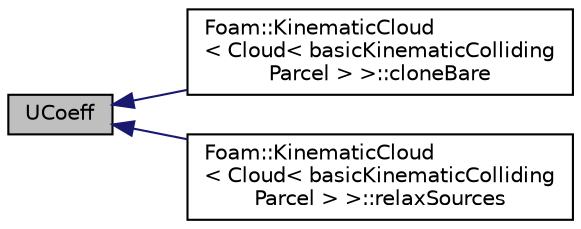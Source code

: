 digraph "UCoeff"
{
  bgcolor="transparent";
  edge [fontname="Helvetica",fontsize="10",labelfontname="Helvetica",labelfontsize="10"];
  node [fontname="Helvetica",fontsize="10",shape=record];
  rankdir="LR";
  Node126 [label="UCoeff",height=0.2,width=0.4,color="black", fillcolor="grey75", style="filled", fontcolor="black"];
  Node126 -> Node127 [dir="back",color="midnightblue",fontsize="10",style="solid",fontname="Helvetica"];
  Node127 [label="Foam::KinematicCloud\l\< Cloud\< basicKinematicColliding\lParcel \> \>::cloneBare",height=0.2,width=0.4,color="black",URL="$a24913.html#a519c85b79b984c70934c244a934588ca",tooltip="Construct and return bare clone based on (this) with new name. "];
  Node126 -> Node128 [dir="back",color="midnightblue",fontsize="10",style="solid",fontname="Helvetica"];
  Node128 [label="Foam::KinematicCloud\l\< Cloud\< basicKinematicColliding\lParcel \> \>::relaxSources",height=0.2,width=0.4,color="black",URL="$a24913.html#a1dda0eeb0d071a4a102739a96f4532f3",tooltip="Apply relaxation to (steady state) cloud sources. "];
}
